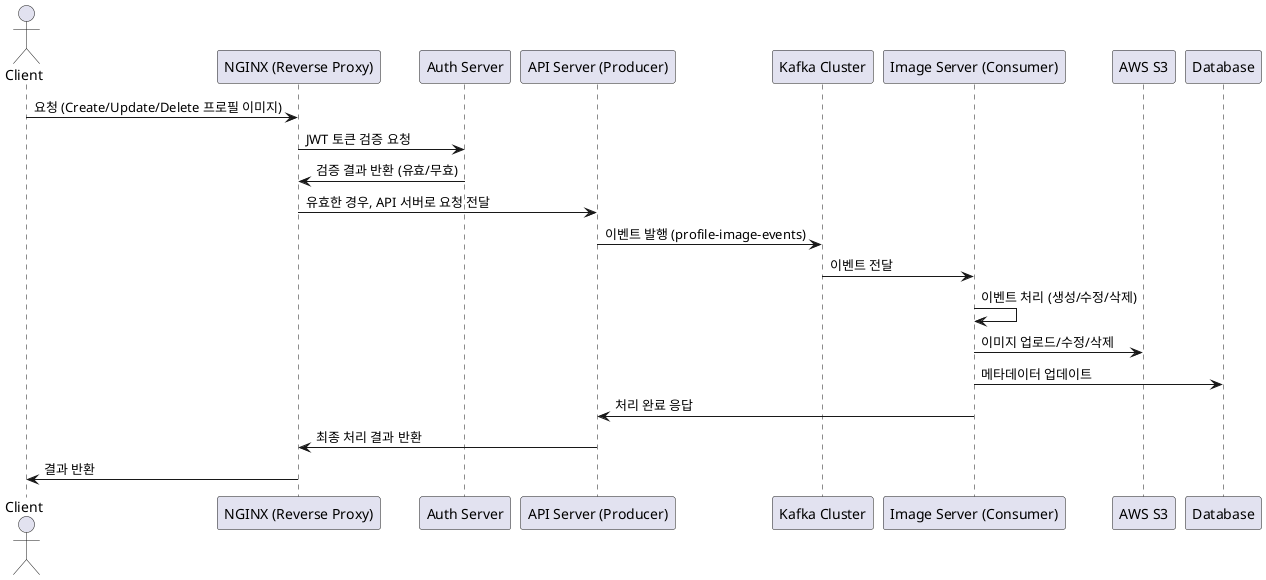 @startuml

actor Client
participant "NGINX (Reverse Proxy)" as NGINX
participant "Auth Server" as Auth
participant "API Server (Producer)" as API
participant "Kafka Cluster" as Kafka
participant "Image Server (Consumer)" as ImageServer
participant "AWS S3" as S3
participant "Database" as DB

Client -> NGINX: 요청 (Create/Update/Delete 프로필 이미지)
NGINX -> Auth: JWT 토큰 검증 요청
Auth -> NGINX: 검증 결과 반환 (유효/무효)
NGINX -> API: 유효한 경우, API 서버로 요청 전달
API -> Kafka: 이벤트 발행 (profile-image-events)
Kafka -> ImageServer: 이벤트 전달

ImageServer -> ImageServer: 이벤트 처리 (생성/수정/삭제)
ImageServer -> S3: 이미지 업로드/수정/삭제
ImageServer -> DB: 메타데이터 업데이트

ImageServer -> API: 처리 완료 응답
API -> NGINX: 최종 처리 결과 반환
NGINX -> Client: 결과 반환

@enduml
